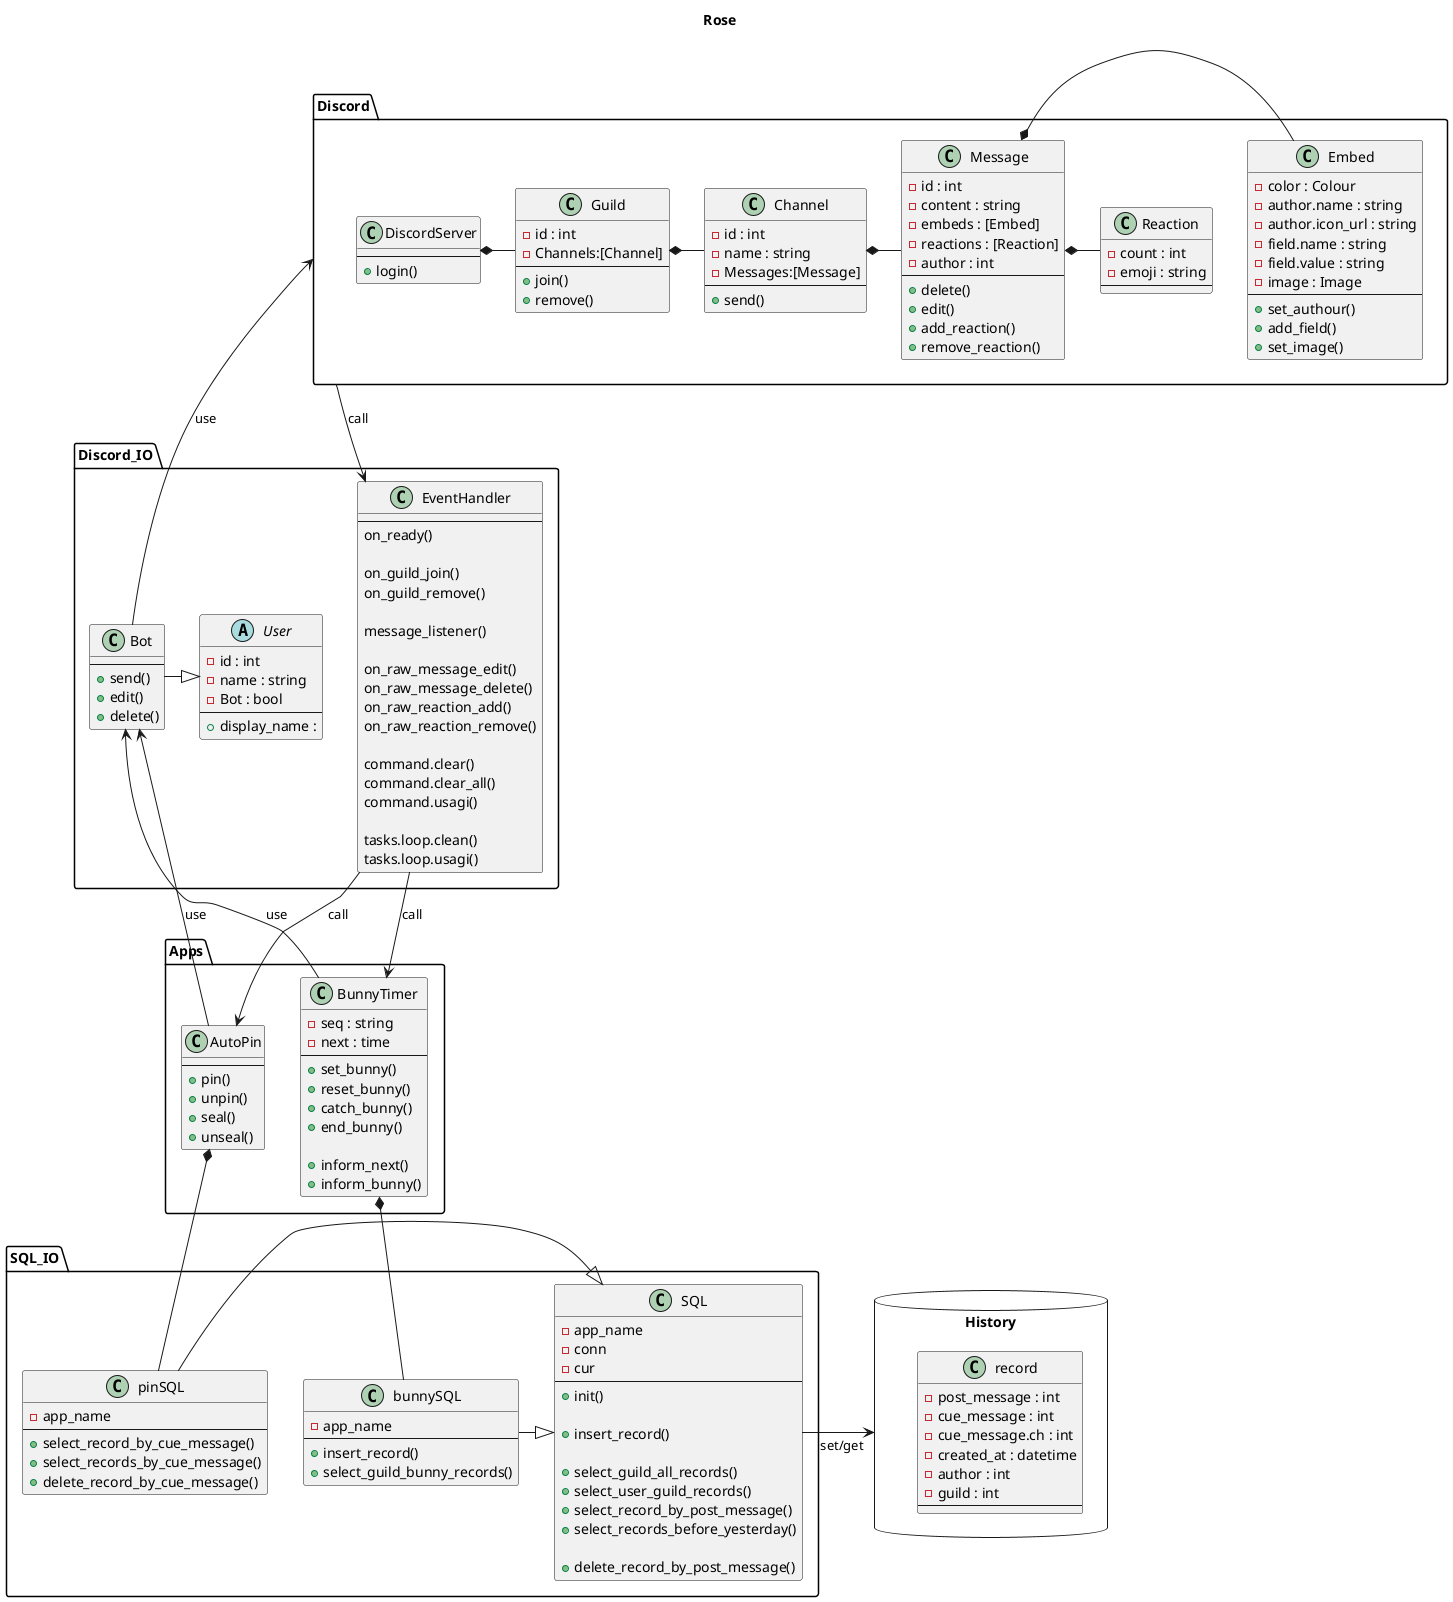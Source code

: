 @startuml class
title Rose
package Discord{
    class DiscordServer{
        ---
        + login()
    }

    class Guild{
        - id : int
        - Channels:[Channel]
        ---
        + join()
        + remove()
    }

    class Channel{
        - id : int
        - name : string
        - Messages:[Message]
        ---
        + send()
    }

    class Message{
        - id : int
        - content : string
        - embeds : [Embed]
        - reactions : [Reaction]
        - author : int
        ---
        + delete()
        + edit()
        + add_reaction()
        + remove_reaction()
    }

    class Embed{
        - color : Colour
        - author.name : string
        - author.icon_url : string
        - field.name : string
        - field.value : string
        - image : Image
        ---
        + set_authour()
        + add_field()
        + set_image()
    }

    class Reaction{
        - count : int
        - emoji : string
        ---
    }
}

package Discord_IO{
    class EventHandler{
        ---
        on_ready()

        on_guild_join()
        on_guild_remove()
        
        message_listener()
        
        on_raw_message_edit()
        on_raw_message_delete()
        on_raw_reaction_add()
        on_raw_reaction_remove()

        command.clear()
        command.clear_all()
        command.usagi()

        tasks.loop.clean()
        tasks.loop.usagi()
    }

    abstract class User{
        - id : int
        - name : string
        - Bot : bool
        ---
        + display_name : 
    }

    class Bot{
        ---
        + send()
        + edit()
        + delete()
    }
}

package Apps{
    class AutoPin{
        ---
        + pin()
        + unpin()
        + seal()
        + unseal()
    }

    class BunnyTimer{
        - seq : string
        - next : time
        ---
        + set_bunny()
        + reset_bunny()
        + catch_bunny()
        + end_bunny()

        + inform_next()
        + inform_bunny()
    }
}

package SQL_IO{
    class SQL{
        - app_name
        - conn
        - cur
        ---
        + init()

        + insert_record()

        + select_guild_all_records()
        + select_user_guild_records()
        + select_record_by_post_message()
        + select_records_before_yesterday()

        + delete_record_by_post_message()
    }
    class pinSQL{
        - app_name
        ---
        + select_record_by_cue_message()
        + select_records_by_cue_message()
        + delete_record_by_cue_message()
    }

    class bunnySQL{
        - app_name
        ---
        + insert_record()
        + select_guild_bunny_records()
    }
}

package History <<database>>{
    class record{
        - post_message : int
        - cue_message : int
        - cue_message.ch : int
        - created_at : datetime
        - author : int
        - guild : int
        ---
    }
}


'---Relations-------------------------

'Type	        Symbol
'Extension	    <|--	
'Composition	*--	
'Aggregation	o--	

''''''''''''''''''''''''''''
' relation internal package
''''''''''''''''''''''''''''
' relation in package Discord
DiscordServer   *-      Guild
Guild           *-      Channel
Channel         *-      Message
Message         *-      Embed
Message         *-      Reaction

' relation in package Discord_IO
Bot             -|>     User


' relation in package Apps


' relation in package SQL_IO
pinSQL         -|>     SQL
bunnySQL       -|>     SQL


''''''''''''''''''''''''''''
' relation over package
''''''''''''''''''''''''''''
' relation btw. Discord and Discord_IO
Discord         <--     Bot : use
Discord         -->     EventHandler : call


' relation btw. Discord_IO and Apps
EventHandler    -->     AutoPin : call
EventHandler    -->     BunnyTimer : call
Bot             <--     AutoPin : use
Bot             <--     BunnyTimer : use

' relation btw. Apps and SQL_IO
AutoPin         *--     pinSQL
BunnyTimer      *--     bunnySQL

' relation btw. SQL_IO and database
SQL             ->      History : set/get


@enduml